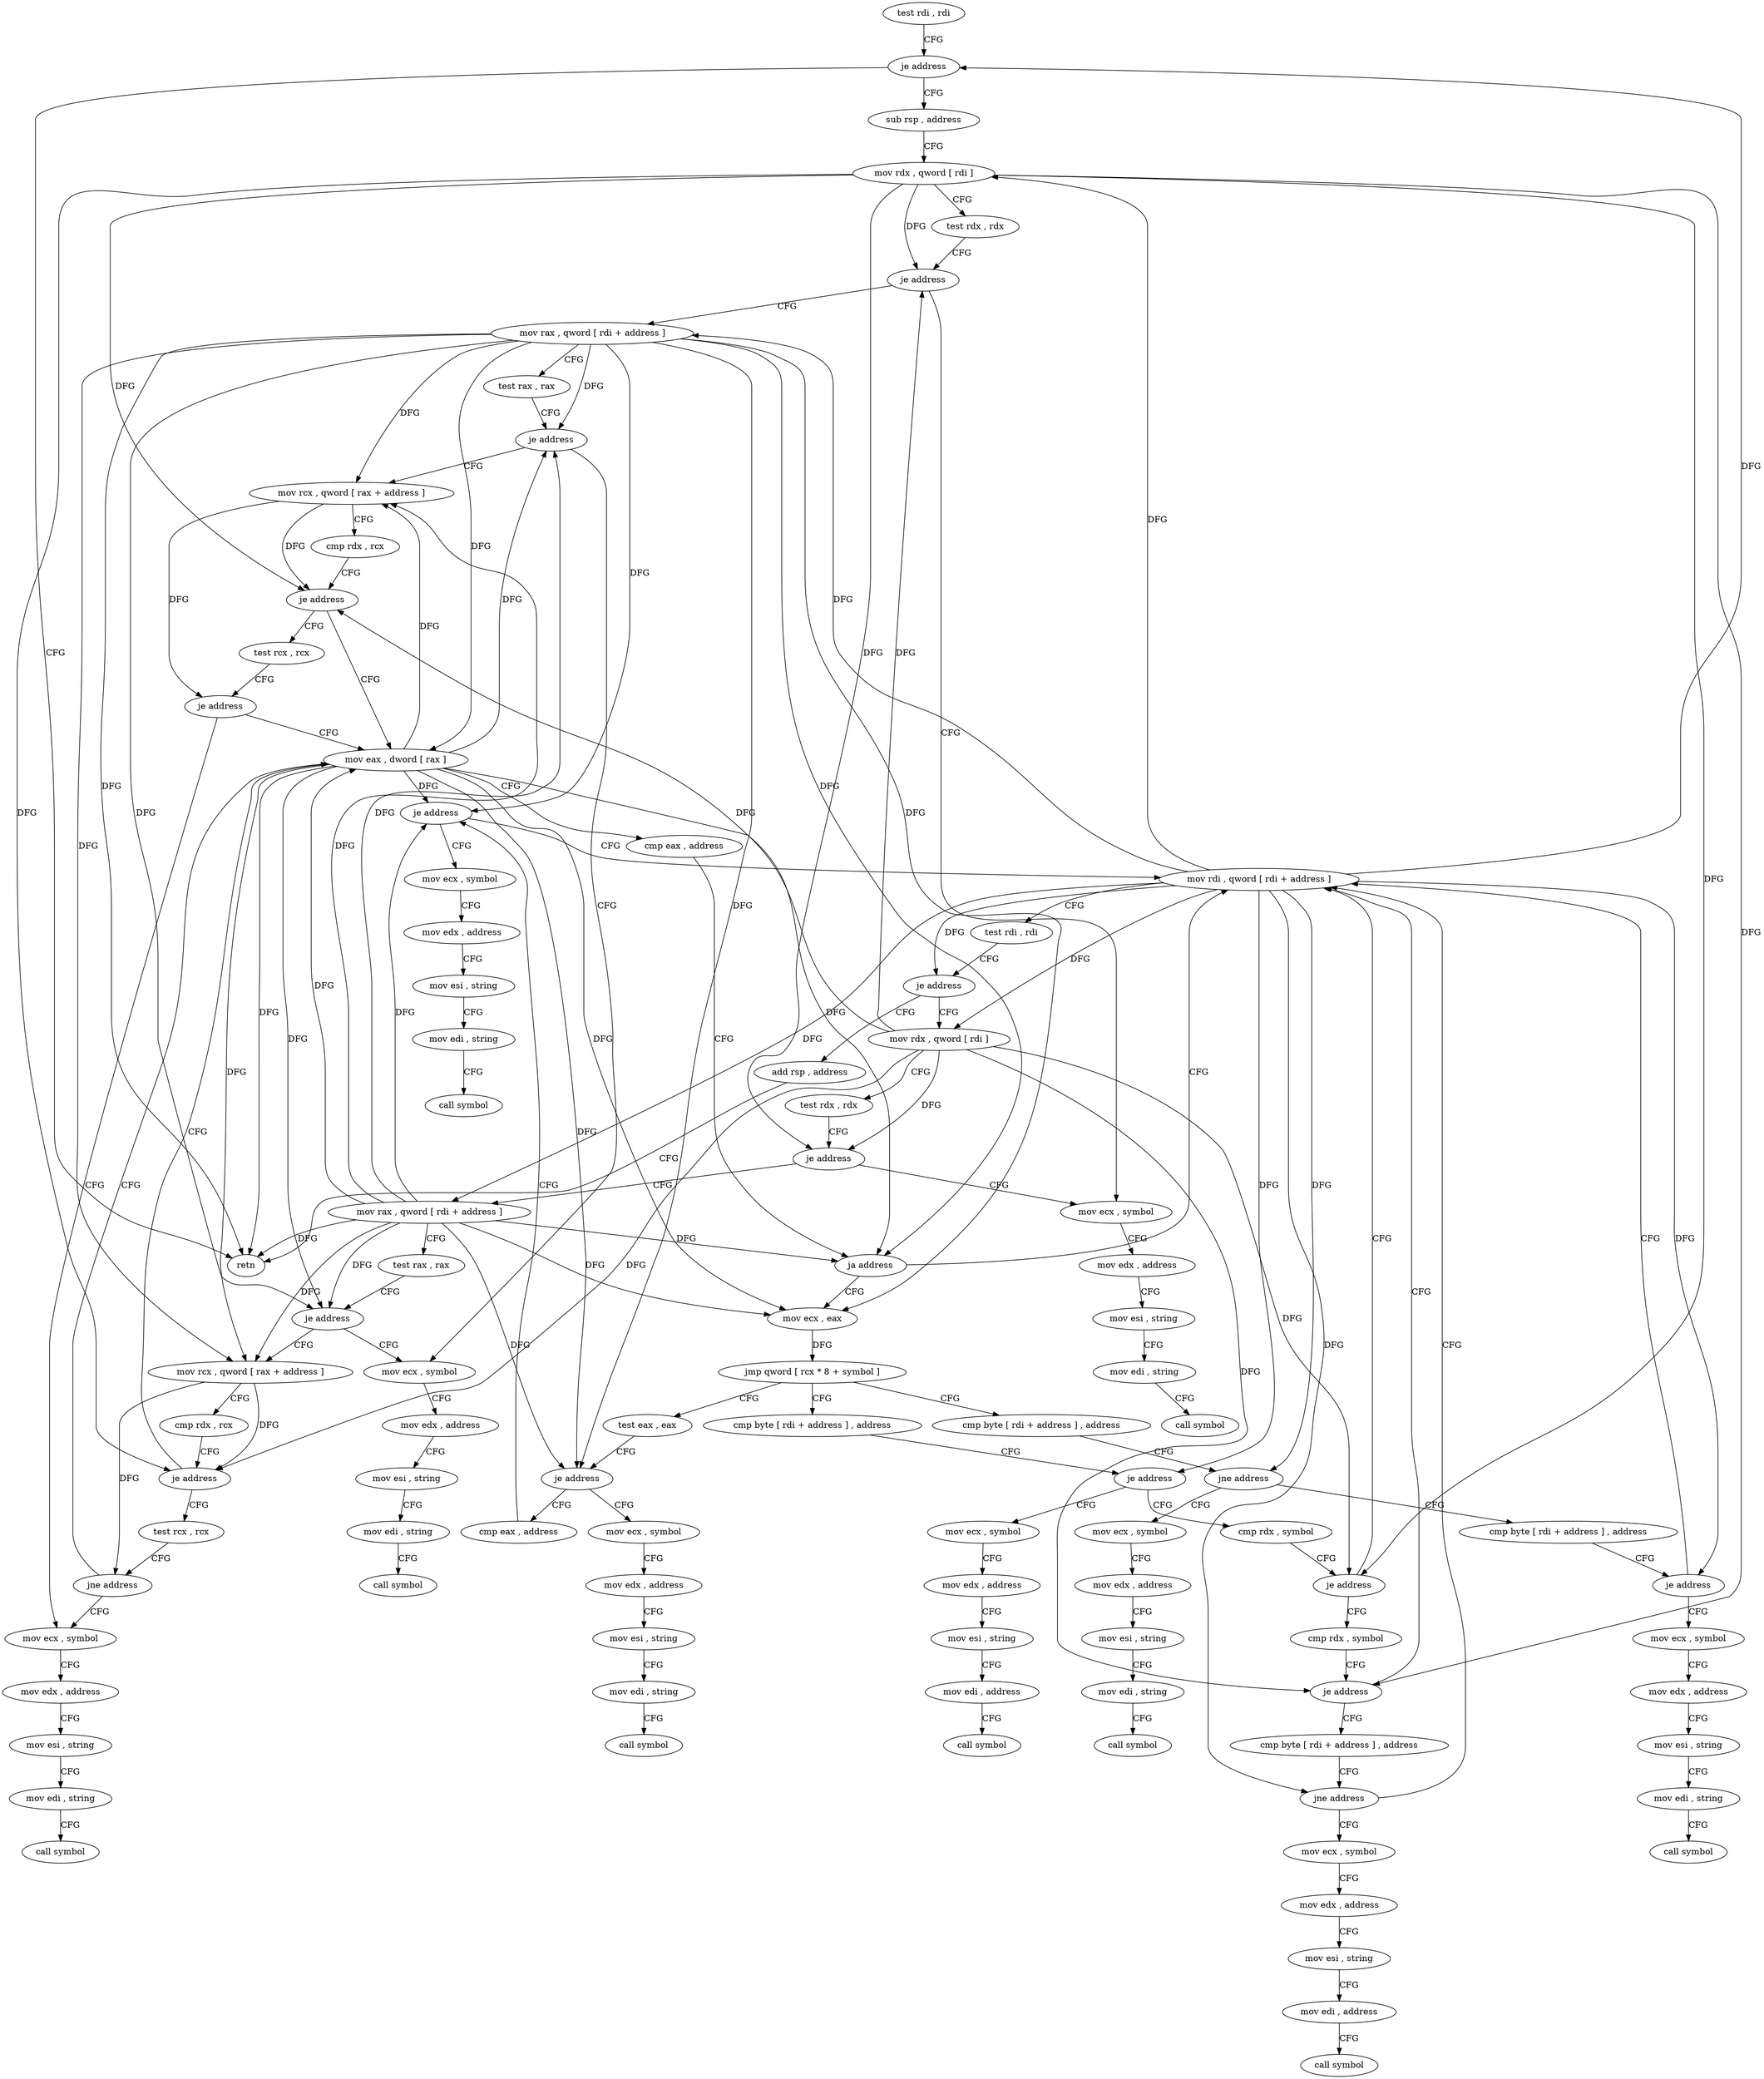 digraph "func" {
"4217412" [label = "test rdi , rdi" ]
"4217415" [label = "je address" ]
"4217833" [label = "retn" ]
"4217421" [label = "sub rsp , address" ]
"4217425" [label = "mov rdx , qword [ rdi ]" ]
"4217428" [label = "test rdx , rdx" ]
"4217431" [label = "je address" ]
"4217492" [label = "mov ecx , symbol" ]
"4217433" [label = "mov rax , qword [ rdi + address ]" ]
"4217497" [label = "mov edx , address" ]
"4217502" [label = "mov esi , string" ]
"4217507" [label = "mov edi , string" ]
"4217512" [label = "call symbol" ]
"4217440" [label = "test rax , rax" ]
"4217443" [label = "je address" ]
"4217517" [label = "mov ecx , symbol" ]
"4217445" [label = "mov rcx , qword [ rax + address ]" ]
"4217522" [label = "mov edx , address" ]
"4217527" [label = "mov esi , string" ]
"4217532" [label = "mov edi , string" ]
"4217537" [label = "call symbol" ]
"4217449" [label = "cmp rdx , rcx" ]
"4217452" [label = "je address" ]
"4217605" [label = "mov eax , dword [ rax ]" ]
"4217458" [label = "test rcx , rcx" ]
"4217607" [label = "cmp eax , address" ]
"4217610" [label = "ja address" ]
"4217551" [label = "mov rdi , qword [ rdi + address ]" ]
"4217612" [label = "mov ecx , eax" ]
"4217461" [label = "je address" ]
"4217467" [label = "mov ecx , symbol" ]
"4217558" [label = "test rdi , rdi" ]
"4217561" [label = "je address" ]
"4217829" [label = "add rsp , address" ]
"4217567" [label = "mov rdx , qword [ rdi ]" ]
"4217614" [label = "jmp qword [ rcx * 8 + symbol ]" ]
"4217542" [label = "test eax , eax" ]
"4217671" [label = "cmp byte [ rdi + address ] , address" ]
"4217763" [label = "cmp byte [ rdi + address ] , address" ]
"4217472" [label = "mov edx , address" ]
"4217477" [label = "mov esi , string" ]
"4217482" [label = "mov edi , string" ]
"4217487" [label = "call symbol" ]
"4217570" [label = "test rdx , rdx" ]
"4217573" [label = "je address" ]
"4217575" [label = "mov rax , qword [ rdi + address ]" ]
"4217544" [label = "je address" ]
"4217621" [label = "mov ecx , symbol" ]
"4217546" [label = "cmp eax , address" ]
"4217675" [label = "je address" ]
"4217738" [label = "mov ecx , symbol" ]
"4217677" [label = "cmp rdx , symbol" ]
"4217767" [label = "jne address" ]
"4217804" [label = "mov ecx , symbol" ]
"4217769" [label = "cmp byte [ rdi + address ] , address" ]
"4217582" [label = "test rax , rax" ]
"4217585" [label = "je address" ]
"4217587" [label = "mov rcx , qword [ rax + address ]" ]
"4217626" [label = "mov edx , address" ]
"4217631" [label = "mov esi , string" ]
"4217636" [label = "mov edi , string" ]
"4217641" [label = "call symbol" ]
"4217549" [label = "je address" ]
"4217646" [label = "mov ecx , symbol" ]
"4217743" [label = "mov edx , address" ]
"4217748" [label = "mov esi , string" ]
"4217753" [label = "mov edi , address" ]
"4217758" [label = "call symbol" ]
"4217684" [label = "je address" ]
"4217690" [label = "cmp rdx , symbol" ]
"4217809" [label = "mov edx , address" ]
"4217814" [label = "mov esi , string" ]
"4217819" [label = "mov edi , string" ]
"4217824" [label = "call symbol" ]
"4217773" [label = "je address" ]
"4217779" [label = "mov ecx , symbol" ]
"4217591" [label = "cmp rdx , rcx" ]
"4217594" [label = "je address" ]
"4217596" [label = "test rcx , rcx" ]
"4217651" [label = "mov edx , address" ]
"4217656" [label = "mov esi , string" ]
"4217661" [label = "mov edi , string" ]
"4217666" [label = "call symbol" ]
"4217697" [label = "je address" ]
"4217703" [label = "cmp byte [ rdi + address ] , address" ]
"4217784" [label = "mov edx , address" ]
"4217789" [label = "mov esi , string" ]
"4217794" [label = "mov edi , string" ]
"4217799" [label = "call symbol" ]
"4217599" [label = "jne address" ]
"4217707" [label = "jne address" ]
"4217713" [label = "mov ecx , symbol" ]
"4217718" [label = "mov edx , address" ]
"4217723" [label = "mov esi , string" ]
"4217728" [label = "mov edi , address" ]
"4217733" [label = "call symbol" ]
"4217412" -> "4217415" [ label = "CFG" ]
"4217415" -> "4217833" [ label = "CFG" ]
"4217415" -> "4217421" [ label = "CFG" ]
"4217421" -> "4217425" [ label = "CFG" ]
"4217425" -> "4217428" [ label = "CFG" ]
"4217425" -> "4217431" [ label = "DFG" ]
"4217425" -> "4217452" [ label = "DFG" ]
"4217425" -> "4217573" [ label = "DFG" ]
"4217425" -> "4217684" [ label = "DFG" ]
"4217425" -> "4217594" [ label = "DFG" ]
"4217425" -> "4217697" [ label = "DFG" ]
"4217428" -> "4217431" [ label = "CFG" ]
"4217431" -> "4217492" [ label = "CFG" ]
"4217431" -> "4217433" [ label = "CFG" ]
"4217492" -> "4217497" [ label = "CFG" ]
"4217433" -> "4217440" [ label = "CFG" ]
"4217433" -> "4217833" [ label = "DFG" ]
"4217433" -> "4217443" [ label = "DFG" ]
"4217433" -> "4217445" [ label = "DFG" ]
"4217433" -> "4217605" [ label = "DFG" ]
"4217433" -> "4217610" [ label = "DFG" ]
"4217433" -> "4217612" [ label = "DFG" ]
"4217433" -> "4217544" [ label = "DFG" ]
"4217433" -> "4217585" [ label = "DFG" ]
"4217433" -> "4217549" [ label = "DFG" ]
"4217433" -> "4217587" [ label = "DFG" ]
"4217497" -> "4217502" [ label = "CFG" ]
"4217502" -> "4217507" [ label = "CFG" ]
"4217507" -> "4217512" [ label = "CFG" ]
"4217440" -> "4217443" [ label = "CFG" ]
"4217443" -> "4217517" [ label = "CFG" ]
"4217443" -> "4217445" [ label = "CFG" ]
"4217517" -> "4217522" [ label = "CFG" ]
"4217445" -> "4217449" [ label = "CFG" ]
"4217445" -> "4217452" [ label = "DFG" ]
"4217445" -> "4217461" [ label = "DFG" ]
"4217522" -> "4217527" [ label = "CFG" ]
"4217527" -> "4217532" [ label = "CFG" ]
"4217532" -> "4217537" [ label = "CFG" ]
"4217449" -> "4217452" [ label = "CFG" ]
"4217452" -> "4217605" [ label = "CFG" ]
"4217452" -> "4217458" [ label = "CFG" ]
"4217605" -> "4217607" [ label = "CFG" ]
"4217605" -> "4217443" [ label = "DFG" ]
"4217605" -> "4217445" [ label = "DFG" ]
"4217605" -> "4217833" [ label = "DFG" ]
"4217605" -> "4217610" [ label = "DFG" ]
"4217605" -> "4217612" [ label = "DFG" ]
"4217605" -> "4217544" [ label = "DFG" ]
"4217605" -> "4217585" [ label = "DFG" ]
"4217605" -> "4217549" [ label = "DFG" ]
"4217605" -> "4217587" [ label = "DFG" ]
"4217458" -> "4217461" [ label = "CFG" ]
"4217607" -> "4217610" [ label = "CFG" ]
"4217610" -> "4217551" [ label = "CFG" ]
"4217610" -> "4217612" [ label = "CFG" ]
"4217551" -> "4217558" [ label = "CFG" ]
"4217551" -> "4217415" [ label = "DFG" ]
"4217551" -> "4217425" [ label = "DFG" ]
"4217551" -> "4217433" [ label = "DFG" ]
"4217551" -> "4217561" [ label = "DFG" ]
"4217551" -> "4217567" [ label = "DFG" ]
"4217551" -> "4217675" [ label = "DFG" ]
"4217551" -> "4217767" [ label = "DFG" ]
"4217551" -> "4217575" [ label = "DFG" ]
"4217551" -> "4217773" [ label = "DFG" ]
"4217551" -> "4217707" [ label = "DFG" ]
"4217612" -> "4217614" [ label = "DFG" ]
"4217461" -> "4217605" [ label = "CFG" ]
"4217461" -> "4217467" [ label = "CFG" ]
"4217467" -> "4217472" [ label = "CFG" ]
"4217558" -> "4217561" [ label = "CFG" ]
"4217561" -> "4217829" [ label = "CFG" ]
"4217561" -> "4217567" [ label = "CFG" ]
"4217829" -> "4217833" [ label = "CFG" ]
"4217567" -> "4217570" [ label = "CFG" ]
"4217567" -> "4217431" [ label = "DFG" ]
"4217567" -> "4217452" [ label = "DFG" ]
"4217567" -> "4217573" [ label = "DFG" ]
"4217567" -> "4217684" [ label = "DFG" ]
"4217567" -> "4217594" [ label = "DFG" ]
"4217567" -> "4217697" [ label = "DFG" ]
"4217614" -> "4217542" [ label = "CFG" ]
"4217614" -> "4217671" [ label = "CFG" ]
"4217614" -> "4217763" [ label = "CFG" ]
"4217542" -> "4217544" [ label = "CFG" ]
"4217671" -> "4217675" [ label = "CFG" ]
"4217763" -> "4217767" [ label = "CFG" ]
"4217472" -> "4217477" [ label = "CFG" ]
"4217477" -> "4217482" [ label = "CFG" ]
"4217482" -> "4217487" [ label = "CFG" ]
"4217570" -> "4217573" [ label = "CFG" ]
"4217573" -> "4217492" [ label = "CFG" ]
"4217573" -> "4217575" [ label = "CFG" ]
"4217575" -> "4217582" [ label = "CFG" ]
"4217575" -> "4217443" [ label = "DFG" ]
"4217575" -> "4217445" [ label = "DFG" ]
"4217575" -> "4217605" [ label = "DFG" ]
"4217575" -> "4217610" [ label = "DFG" ]
"4217575" -> "4217612" [ label = "DFG" ]
"4217575" -> "4217544" [ label = "DFG" ]
"4217575" -> "4217833" [ label = "DFG" ]
"4217575" -> "4217585" [ label = "DFG" ]
"4217575" -> "4217549" [ label = "DFG" ]
"4217575" -> "4217587" [ label = "DFG" ]
"4217544" -> "4217621" [ label = "CFG" ]
"4217544" -> "4217546" [ label = "CFG" ]
"4217621" -> "4217626" [ label = "CFG" ]
"4217546" -> "4217549" [ label = "CFG" ]
"4217675" -> "4217738" [ label = "CFG" ]
"4217675" -> "4217677" [ label = "CFG" ]
"4217738" -> "4217743" [ label = "CFG" ]
"4217677" -> "4217684" [ label = "CFG" ]
"4217767" -> "4217804" [ label = "CFG" ]
"4217767" -> "4217769" [ label = "CFG" ]
"4217804" -> "4217809" [ label = "CFG" ]
"4217769" -> "4217773" [ label = "CFG" ]
"4217582" -> "4217585" [ label = "CFG" ]
"4217585" -> "4217517" [ label = "CFG" ]
"4217585" -> "4217587" [ label = "CFG" ]
"4217587" -> "4217591" [ label = "CFG" ]
"4217587" -> "4217594" [ label = "DFG" ]
"4217587" -> "4217599" [ label = "DFG" ]
"4217626" -> "4217631" [ label = "CFG" ]
"4217631" -> "4217636" [ label = "CFG" ]
"4217636" -> "4217641" [ label = "CFG" ]
"4217549" -> "4217646" [ label = "CFG" ]
"4217549" -> "4217551" [ label = "CFG" ]
"4217646" -> "4217651" [ label = "CFG" ]
"4217743" -> "4217748" [ label = "CFG" ]
"4217748" -> "4217753" [ label = "CFG" ]
"4217753" -> "4217758" [ label = "CFG" ]
"4217684" -> "4217551" [ label = "CFG" ]
"4217684" -> "4217690" [ label = "CFG" ]
"4217690" -> "4217697" [ label = "CFG" ]
"4217809" -> "4217814" [ label = "CFG" ]
"4217814" -> "4217819" [ label = "CFG" ]
"4217819" -> "4217824" [ label = "CFG" ]
"4217773" -> "4217551" [ label = "CFG" ]
"4217773" -> "4217779" [ label = "CFG" ]
"4217779" -> "4217784" [ label = "CFG" ]
"4217591" -> "4217594" [ label = "CFG" ]
"4217594" -> "4217605" [ label = "CFG" ]
"4217594" -> "4217596" [ label = "CFG" ]
"4217596" -> "4217599" [ label = "CFG" ]
"4217651" -> "4217656" [ label = "CFG" ]
"4217656" -> "4217661" [ label = "CFG" ]
"4217661" -> "4217666" [ label = "CFG" ]
"4217697" -> "4217551" [ label = "CFG" ]
"4217697" -> "4217703" [ label = "CFG" ]
"4217703" -> "4217707" [ label = "CFG" ]
"4217784" -> "4217789" [ label = "CFG" ]
"4217789" -> "4217794" [ label = "CFG" ]
"4217794" -> "4217799" [ label = "CFG" ]
"4217599" -> "4217467" [ label = "CFG" ]
"4217599" -> "4217605" [ label = "CFG" ]
"4217707" -> "4217551" [ label = "CFG" ]
"4217707" -> "4217713" [ label = "CFG" ]
"4217713" -> "4217718" [ label = "CFG" ]
"4217718" -> "4217723" [ label = "CFG" ]
"4217723" -> "4217728" [ label = "CFG" ]
"4217728" -> "4217733" [ label = "CFG" ]
}
